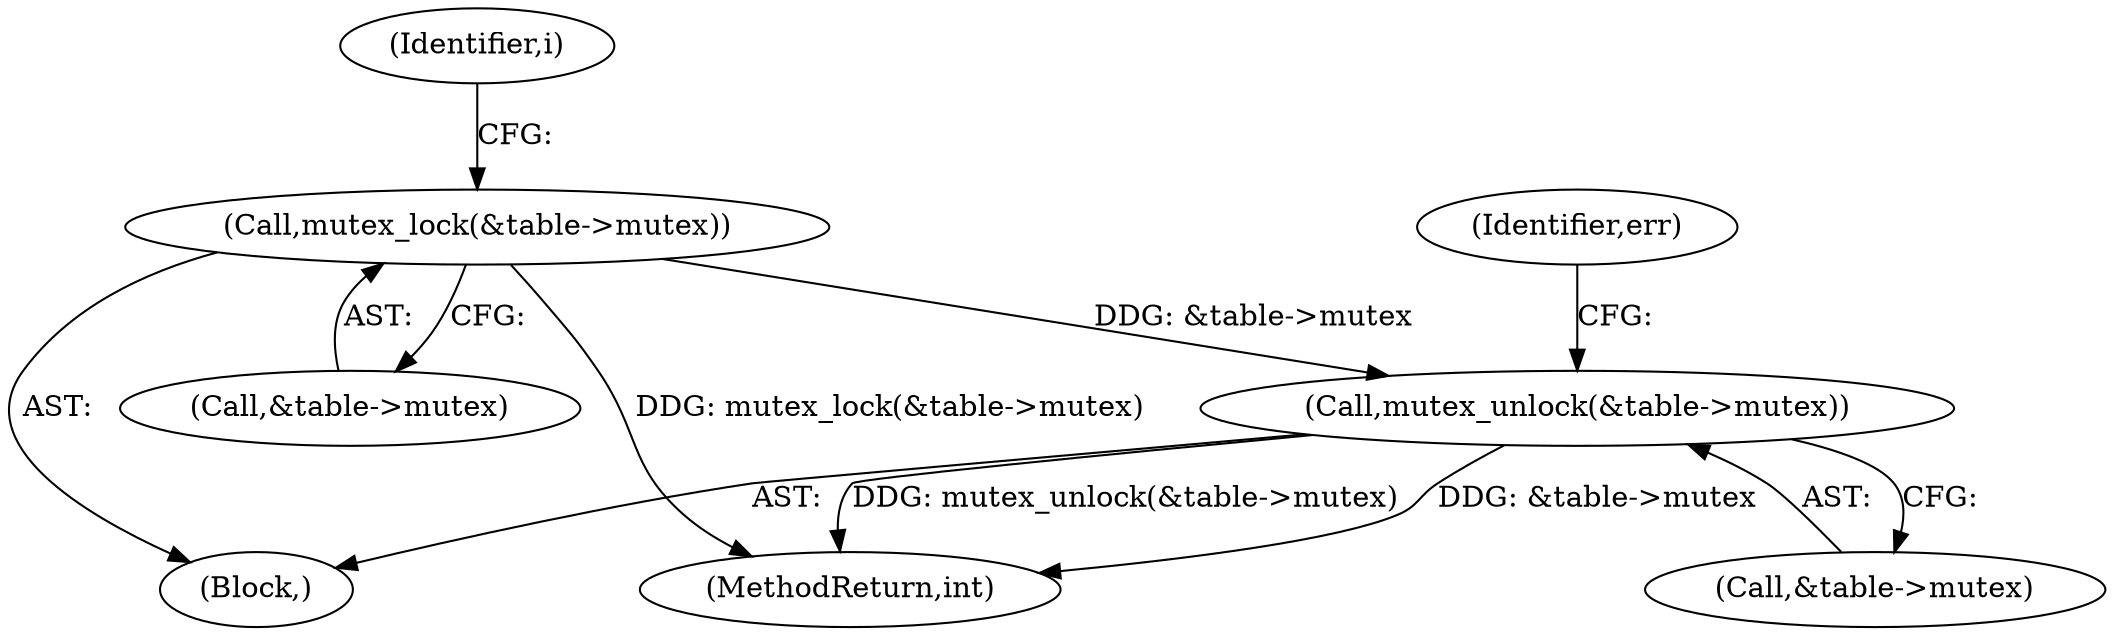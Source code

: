 digraph "0_linux_0926f91083f34d047abc74f1ca4fa6a9c161f7db@API" {
"1000280" [label="(Call,mutex_unlock(&table->mutex))"];
"1000137" [label="(Call,mutex_lock(&table->mutex))"];
"1000286" [label="(Identifier,err)"];
"1000108" [label="(Block,)"];
"1000138" [label="(Call,&table->mutex)"];
"1000137" [label="(Call,mutex_lock(&table->mutex))"];
"1000281" [label="(Call,&table->mutex)"];
"1000280" [label="(Call,mutex_unlock(&table->mutex))"];
"1000287" [label="(MethodReturn,int)"];
"1000144" [label="(Identifier,i)"];
"1000280" -> "1000108"  [label="AST: "];
"1000280" -> "1000281"  [label="CFG: "];
"1000281" -> "1000280"  [label="AST: "];
"1000286" -> "1000280"  [label="CFG: "];
"1000280" -> "1000287"  [label="DDG: mutex_unlock(&table->mutex)"];
"1000280" -> "1000287"  [label="DDG: &table->mutex"];
"1000137" -> "1000280"  [label="DDG: &table->mutex"];
"1000137" -> "1000108"  [label="AST: "];
"1000137" -> "1000138"  [label="CFG: "];
"1000138" -> "1000137"  [label="AST: "];
"1000144" -> "1000137"  [label="CFG: "];
"1000137" -> "1000287"  [label="DDG: mutex_lock(&table->mutex)"];
}
